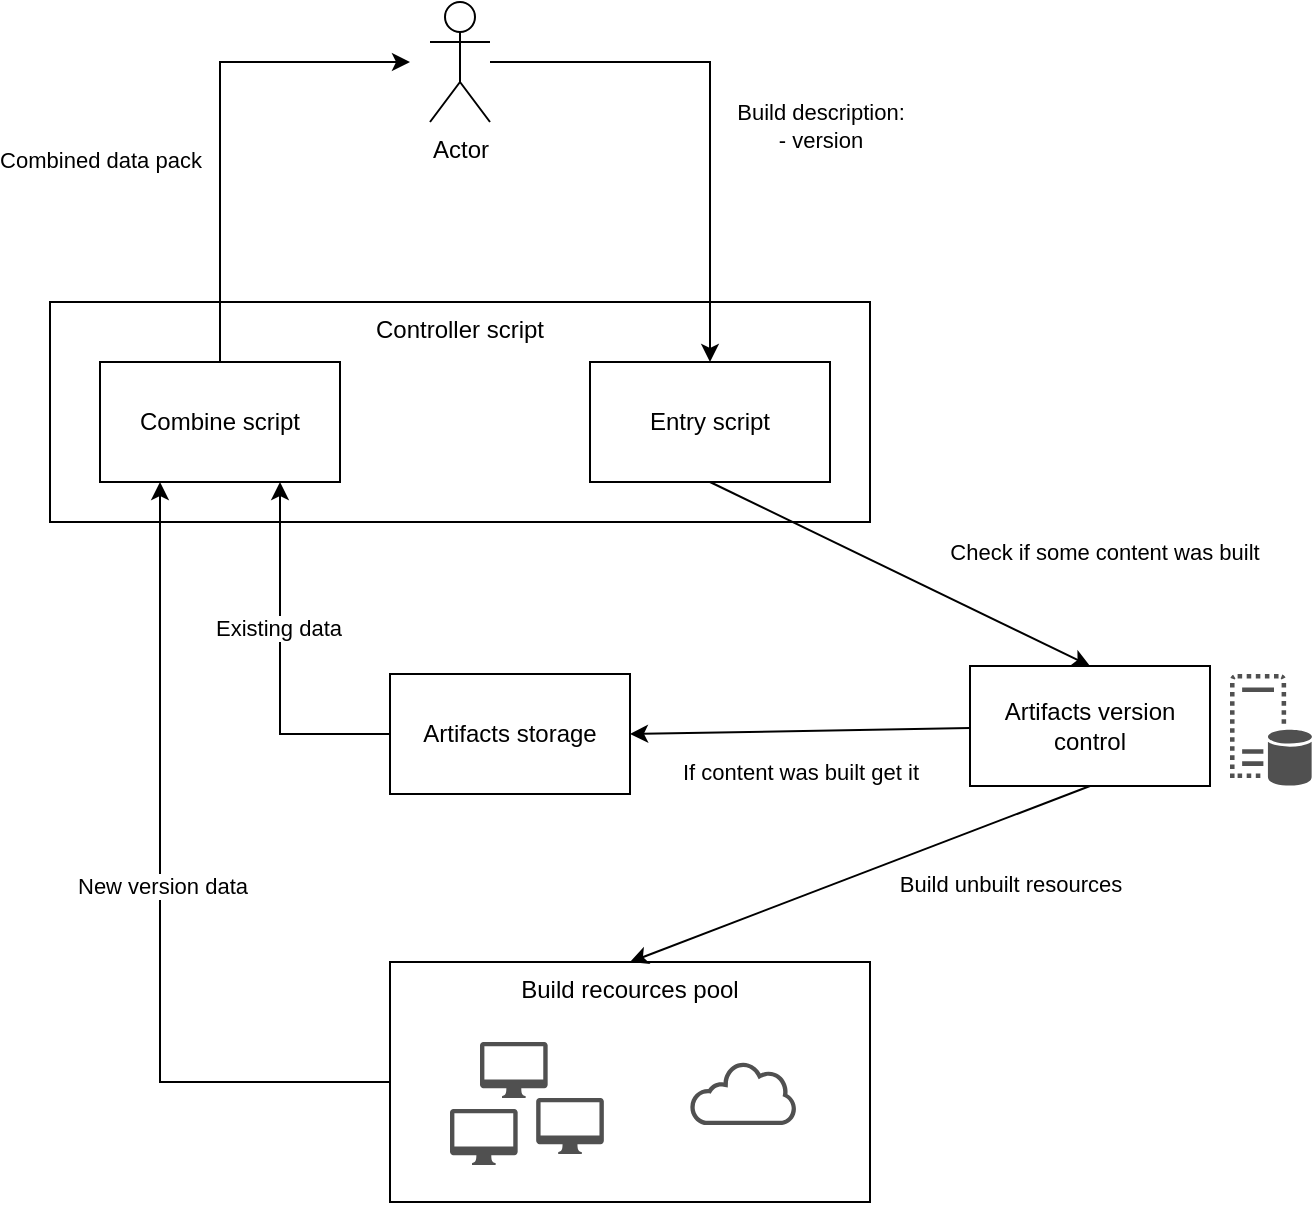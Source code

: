 <mxfile version="9.1.0" type="device" userAgent="Mozilla/5.0 (Macintosh; Intel Mac OS X 11_0_0) AppleWebKit/537.36 (KHTML, like Gecko) Atom/1.58.0 Chrome/83.0.41.122 Electron/9.4.4 Safari/537.36" editor="www.draw.io"><diagram id="azgXgRYhX7GZpL-lT5K1" name="Страница 1"><mxGraphModel dx="1364" dy="759" grid="1" gridSize="10" guides="1" tooltips="1" connect="1" arrows="1" fold="1" page="1" pageScale="1" pageWidth="1169" pageHeight="827" background="#ffffff" math="0" shadow="0"><root><mxCell id="0"/><mxCell id="1" parent="0"/><mxCell id="e3PJZBWVNnSy7uB5rVPD-1" value="Controller script" style="rounded=0;whiteSpace=wrap;html=1;verticalAlign=top;" parent="1" vertex="1"><mxGeometry x="440" y="260" width="410" height="110" as="geometry"/></mxCell><mxCell id="e3PJZBWVNnSy7uB5rVPD-32" style="edgeStyle=orthogonalEdgeStyle;rounded=0;orthogonalLoop=1;jettySize=auto;html=1;entryX=0.75;entryY=1;entryDx=0;entryDy=0;" parent="1" source="e3PJZBWVNnSy7uB5rVPD-2" target="e3PJZBWVNnSy7uB5rVPD-24" edge="1"><mxGeometry relative="1" as="geometry"/></mxCell><mxCell id="e3PJZBWVNnSy7uB5rVPD-34" value="Existing data" style="edgeLabel;html=1;align=center;verticalAlign=middle;resizable=0;points=[];" parent="e3PJZBWVNnSy7uB5rVPD-32" vertex="1" connectable="0"><mxGeometry x="0.193" y="1" relative="1" as="geometry"><mxPoint as="offset"/></mxGeometry></mxCell><mxCell id="e3PJZBWVNnSy7uB5rVPD-2" value="Artifacts storage" style="rounded=0;whiteSpace=wrap;html=1;" parent="1" vertex="1"><mxGeometry x="610" y="446" width="120" height="60" as="geometry"/></mxCell><mxCell id="e3PJZBWVNnSy7uB5rVPD-3" value="Artifacts version control" style="rounded=0;whiteSpace=wrap;html=1;" parent="1" vertex="1"><mxGeometry x="900" y="442" width="120" height="60" as="geometry"/></mxCell><mxCell id="e3PJZBWVNnSy7uB5rVPD-8" style="edgeStyle=orthogonalEdgeStyle;rounded=0;orthogonalLoop=1;jettySize=auto;html=1;" parent="1" source="e3PJZBWVNnSy7uB5rVPD-5" target="e3PJZBWVNnSy7uB5rVPD-25" edge="1"><mxGeometry relative="1" as="geometry"><mxPoint x="645" y="240" as="sourcePoint"/></mxGeometry></mxCell><mxCell id="e3PJZBWVNnSy7uB5rVPD-10" value="Build description:&lt;br&gt;- version" style="edgeLabel;html=1;align=center;verticalAlign=middle;resizable=0;points=[];" parent="e3PJZBWVNnSy7uB5rVPD-8" vertex="1" connectable="0"><mxGeometry x="0.086" y="2" relative="1" as="geometry"><mxPoint x="53" y="1" as="offset"/></mxGeometry></mxCell><mxCell id="e3PJZBWVNnSy7uB5rVPD-5" value="Actor" style="shape=umlActor;verticalLabelPosition=bottom;verticalAlign=top;html=1;outlineConnect=0;" parent="1" vertex="1"><mxGeometry x="630" y="110" width="30" height="60" as="geometry"/></mxCell><mxCell id="e3PJZBWVNnSy7uB5rVPD-11" value="" style="endArrow=classic;html=1;fontColor=#FF3333;exitX=0.5;exitY=1;exitDx=0;exitDy=0;entryX=0.5;entryY=0;entryDx=0;entryDy=0;" parent="1" source="e3PJZBWVNnSy7uB5rVPD-25" target="e3PJZBWVNnSy7uB5rVPD-3" edge="1"><mxGeometry width="50" height="50" relative="1" as="geometry"><mxPoint x="540" y="520" as="sourcePoint"/><mxPoint x="590" y="470" as="targetPoint"/></mxGeometry></mxCell><mxCell id="e3PJZBWVNnSy7uB5rVPD-12" value="Check if some content was built" style="edgeLabel;html=1;align=center;verticalAlign=middle;resizable=0;points=[];" parent="e3PJZBWVNnSy7uB5rVPD-11" vertex="1" connectable="0"><mxGeometry x="-0.107" y="-1" relative="1" as="geometry"><mxPoint x="111.78" y="-7.73" as="offset"/></mxGeometry></mxCell><mxCell id="e3PJZBWVNnSy7uB5rVPD-13" value="" style="endArrow=classic;html=1;fontColor=#FF3333;entryX=1;entryY=0.5;entryDx=0;entryDy=0;" parent="1" source="e3PJZBWVNnSy7uB5rVPD-3" target="e3PJZBWVNnSy7uB5rVPD-2" edge="1"><mxGeometry width="50" height="50" relative="1" as="geometry"><mxPoint x="540" y="520" as="sourcePoint"/><mxPoint x="590" y="470" as="targetPoint"/></mxGeometry></mxCell><mxCell id="e3PJZBWVNnSy7uB5rVPD-14" value="If content was built get it" style="edgeLabel;html=1;align=center;verticalAlign=middle;resizable=0;points=[];" parent="e3PJZBWVNnSy7uB5rVPD-13" vertex="1" connectable="0"><mxGeometry x="0.186" y="1" relative="1" as="geometry"><mxPoint x="16" y="19" as="offset"/></mxGeometry></mxCell><mxCell id="e3PJZBWVNnSy7uB5rVPD-31" style="edgeStyle=orthogonalEdgeStyle;rounded=0;orthogonalLoop=1;jettySize=auto;html=1;exitX=0;exitY=0.5;exitDx=0;exitDy=0;entryX=0.25;entryY=1;entryDx=0;entryDy=0;" parent="1" source="e3PJZBWVNnSy7uB5rVPD-15" target="e3PJZBWVNnSy7uB5rVPD-24" edge="1"><mxGeometry relative="1" as="geometry"/></mxCell><mxCell id="e3PJZBWVNnSy7uB5rVPD-33" value="New version data" style="edgeLabel;html=1;align=center;verticalAlign=middle;resizable=0;points=[];" parent="e3PJZBWVNnSy7uB5rVPD-31" vertex="1" connectable="0"><mxGeometry x="0.026" y="-1" relative="1" as="geometry"><mxPoint as="offset"/></mxGeometry></mxCell><mxCell id="e3PJZBWVNnSy7uB5rVPD-15" value="Build recources pool" style="rounded=0;whiteSpace=wrap;html=1;verticalAlign=top;" parent="1" vertex="1"><mxGeometry x="610" y="590" width="240" height="120" as="geometry"/></mxCell><mxCell id="e3PJZBWVNnSy7uB5rVPD-16" value="" style="endArrow=classic;html=1;fontColor=#FF3333;exitX=0.5;exitY=1;exitDx=0;exitDy=0;entryX=0.5;entryY=0;entryDx=0;entryDy=0;" parent="1" source="e3PJZBWVNnSy7uB5rVPD-3" target="e3PJZBWVNnSy7uB5rVPD-15" edge="1"><mxGeometry width="50" height="50" relative="1" as="geometry"><mxPoint x="920" y="550" as="sourcePoint"/><mxPoint x="970" y="500" as="targetPoint"/></mxGeometry></mxCell><mxCell id="e3PJZBWVNnSy7uB5rVPD-21" value="Build unbuilt resources" style="edgeLabel;html=1;align=center;verticalAlign=middle;resizable=0;points=[];" parent="e3PJZBWVNnSy7uB5rVPD-16" vertex="1" connectable="0"><mxGeometry x="-0.03" y="-3" relative="1" as="geometry"><mxPoint x="72.1" y="8.78" as="offset"/></mxGeometry></mxCell><mxCell id="e3PJZBWVNnSy7uB5rVPD-19" value="" style="pointerEvents=1;shadow=0;dashed=0;html=1;strokeColor=none;fillColor=#505050;labelPosition=center;verticalLabelPosition=bottom;verticalAlign=top;outlineConnect=0;align=center;shape=mxgraph.office.devices.mac_client;" parent="1" vertex="1"><mxGeometry x="655" y="630" width="33.83" height="28" as="geometry"/></mxCell><mxCell id="e3PJZBWVNnSy7uB5rVPD-20" value="" style="pointerEvents=1;shadow=0;dashed=0;html=1;strokeColor=none;fillColor=#505050;labelPosition=center;verticalLabelPosition=bottom;outlineConnect=0;verticalAlign=top;align=center;shape=mxgraph.office.clouds.cloud;" parent="1" vertex="1"><mxGeometry x="760" y="640" width="53.84" height="31.5" as="geometry"/></mxCell><mxCell id="e3PJZBWVNnSy7uB5rVPD-23" value="" style="pointerEvents=1;shadow=0;dashed=0;html=1;strokeColor=none;fillColor=#505050;labelPosition=center;verticalLabelPosition=bottom;verticalAlign=top;outlineConnect=0;align=center;shape=mxgraph.office.servers.virtual_database_server;" parent="1" vertex="1"><mxGeometry x="1030" y="446" width="41" height="56" as="geometry"/></mxCell><mxCell id="e3PJZBWVNnSy7uB5rVPD-27" style="edgeStyle=orthogonalEdgeStyle;rounded=0;orthogonalLoop=1;jettySize=auto;html=1;exitX=0.5;exitY=0;exitDx=0;exitDy=0;entryDx=0;entryDy=0;" parent="1" source="e3PJZBWVNnSy7uB5rVPD-24" edge="1"><mxGeometry relative="1" as="geometry"><mxPoint x="620" y="140" as="targetPoint"/><Array as="points"><mxPoint x="525" y="140"/></Array></mxGeometry></mxCell><mxCell id="e3PJZBWVNnSy7uB5rVPD-28" value="Combined data pack" style="edgeLabel;html=1;align=center;verticalAlign=middle;resizable=0;points=[];" parent="e3PJZBWVNnSy7uB5rVPD-27" vertex="1" connectable="0"><mxGeometry x="-0.17" y="3" relative="1" as="geometry"><mxPoint x="-57" as="offset"/></mxGeometry></mxCell><mxCell id="e3PJZBWVNnSy7uB5rVPD-24" value="Combine script" style="rounded=0;whiteSpace=wrap;html=1;" parent="1" vertex="1"><mxGeometry x="465" y="290" width="120" height="60" as="geometry"/></mxCell><mxCell id="e3PJZBWVNnSy7uB5rVPD-25" value="Entry script" style="rounded=0;whiteSpace=wrap;html=1;" parent="1" vertex="1"><mxGeometry x="710" y="290" width="120" height="60" as="geometry"/></mxCell><mxCell id="e3PJZBWVNnSy7uB5rVPD-29" value="" style="pointerEvents=1;shadow=0;dashed=0;html=1;strokeColor=none;fillColor=#505050;labelPosition=center;verticalLabelPosition=bottom;verticalAlign=top;outlineConnect=0;align=center;shape=mxgraph.office.devices.mac_client;" parent="1" vertex="1"><mxGeometry x="683.09" y="658" width="33.83" height="28" as="geometry"/></mxCell><mxCell id="e3PJZBWVNnSy7uB5rVPD-30" value="" style="pointerEvents=1;shadow=0;dashed=0;html=1;strokeColor=none;fillColor=#505050;labelPosition=center;verticalLabelPosition=bottom;verticalAlign=top;outlineConnect=0;align=center;shape=mxgraph.office.devices.mac_client;" parent="1" vertex="1"><mxGeometry x="640" y="663.5" width="33.83" height="28" as="geometry"/></mxCell></root></mxGraphModel></diagram></mxfile>